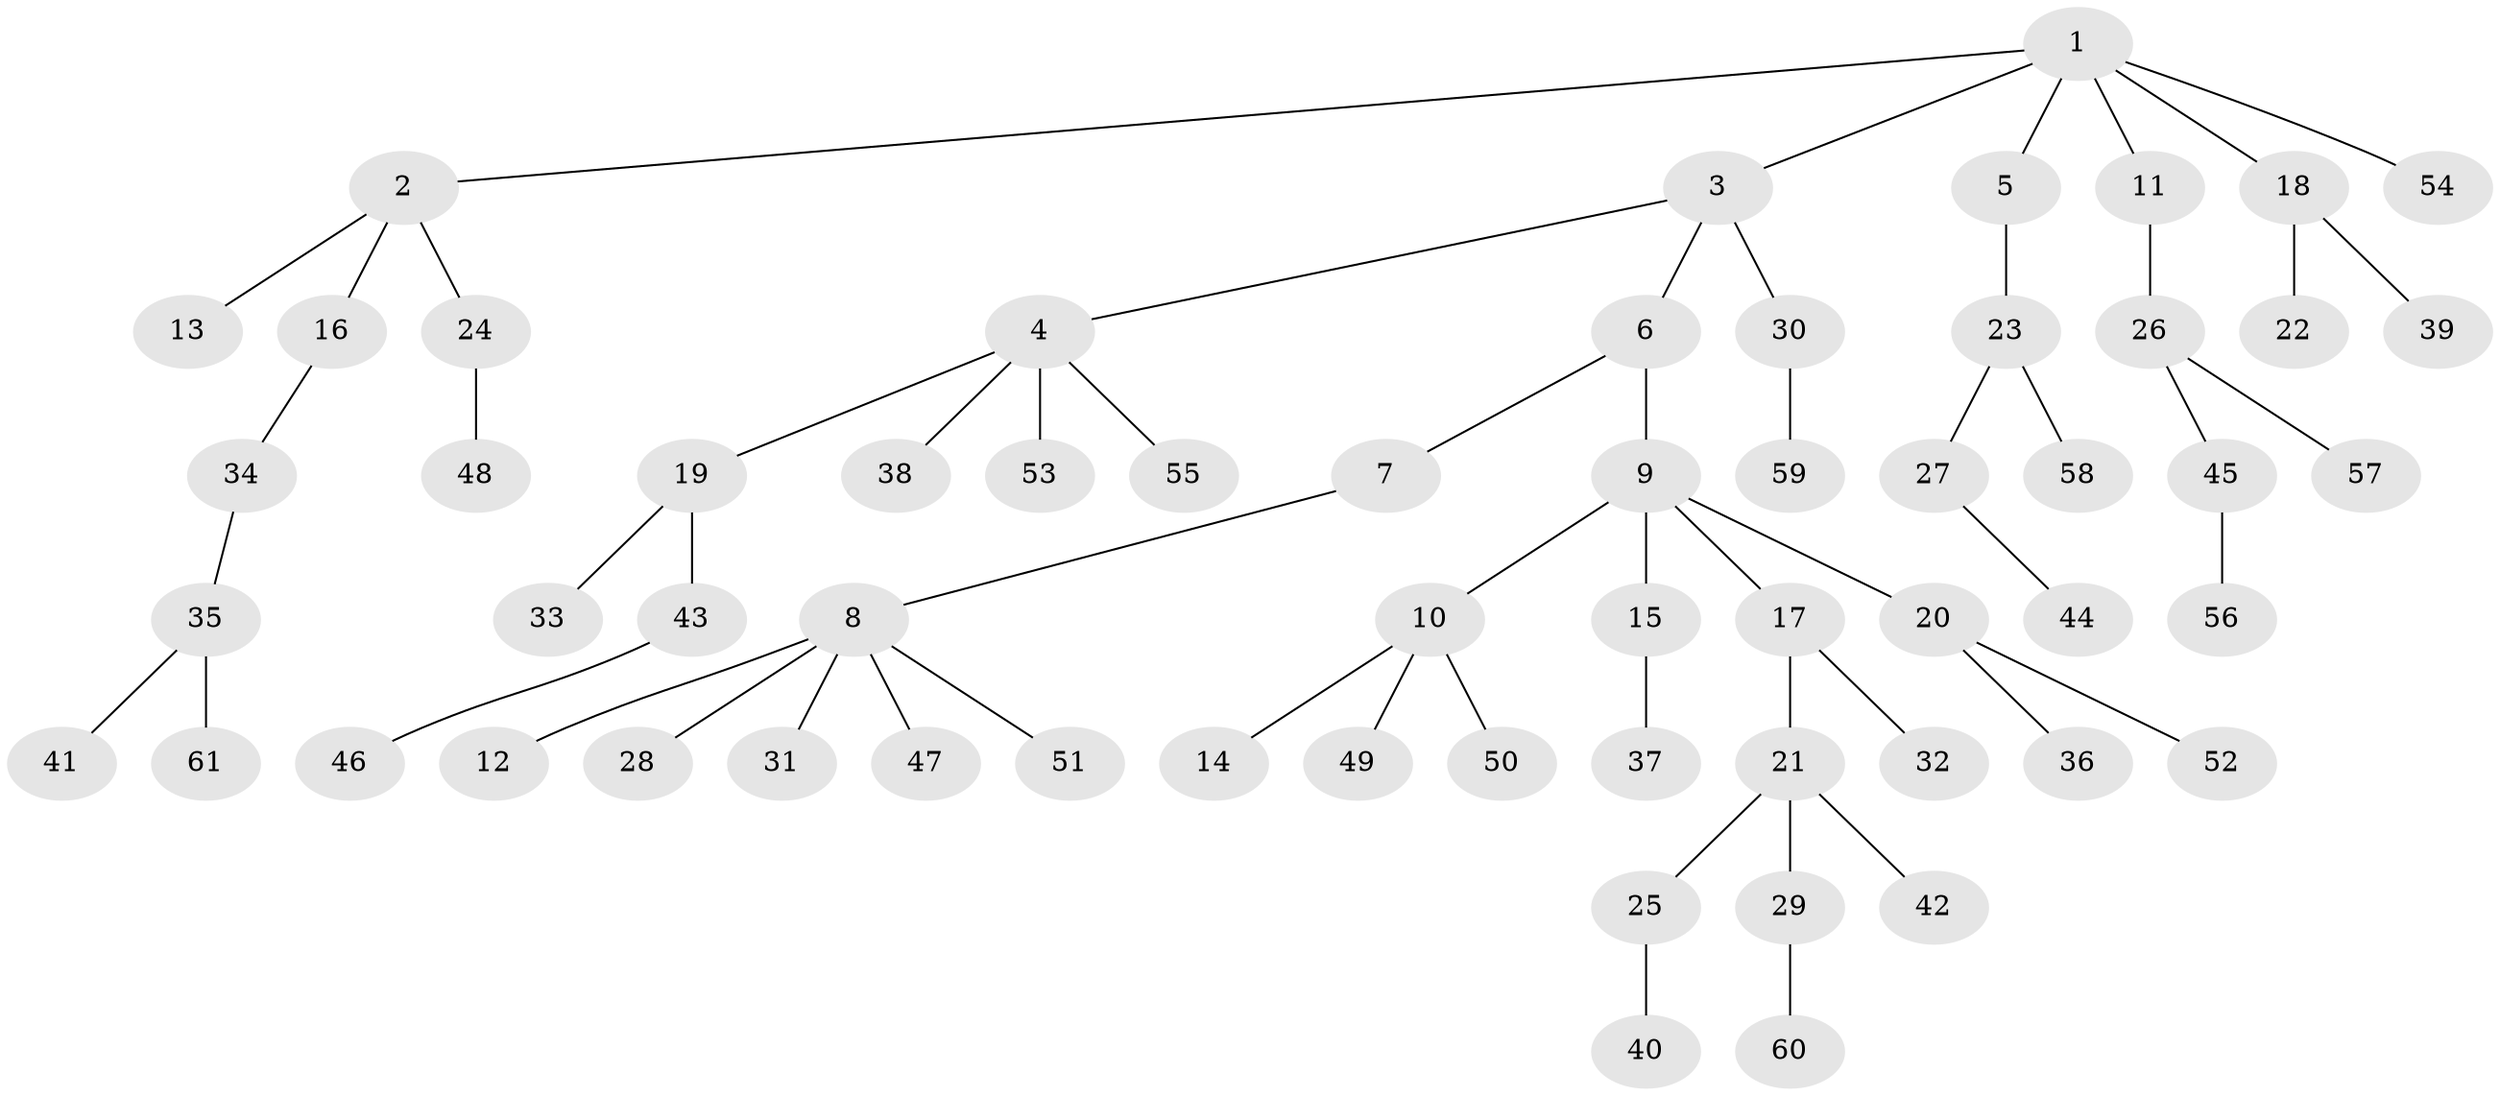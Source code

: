 // Generated by graph-tools (version 1.1) at 2025/53/03/09/25 04:53:38]
// undirected, 61 vertices, 60 edges
graph export_dot {
graph [start="1"]
  node [color=gray90,style=filled];
  1;
  2;
  3;
  4;
  5;
  6;
  7;
  8;
  9;
  10;
  11;
  12;
  13;
  14;
  15;
  16;
  17;
  18;
  19;
  20;
  21;
  22;
  23;
  24;
  25;
  26;
  27;
  28;
  29;
  30;
  31;
  32;
  33;
  34;
  35;
  36;
  37;
  38;
  39;
  40;
  41;
  42;
  43;
  44;
  45;
  46;
  47;
  48;
  49;
  50;
  51;
  52;
  53;
  54;
  55;
  56;
  57;
  58;
  59;
  60;
  61;
  1 -- 2;
  1 -- 3;
  1 -- 5;
  1 -- 11;
  1 -- 18;
  1 -- 54;
  2 -- 13;
  2 -- 16;
  2 -- 24;
  3 -- 4;
  3 -- 6;
  3 -- 30;
  4 -- 19;
  4 -- 38;
  4 -- 53;
  4 -- 55;
  5 -- 23;
  6 -- 7;
  6 -- 9;
  7 -- 8;
  8 -- 12;
  8 -- 28;
  8 -- 31;
  8 -- 47;
  8 -- 51;
  9 -- 10;
  9 -- 15;
  9 -- 17;
  9 -- 20;
  10 -- 14;
  10 -- 49;
  10 -- 50;
  11 -- 26;
  15 -- 37;
  16 -- 34;
  17 -- 21;
  17 -- 32;
  18 -- 22;
  18 -- 39;
  19 -- 33;
  19 -- 43;
  20 -- 36;
  20 -- 52;
  21 -- 25;
  21 -- 29;
  21 -- 42;
  23 -- 27;
  23 -- 58;
  24 -- 48;
  25 -- 40;
  26 -- 45;
  26 -- 57;
  27 -- 44;
  29 -- 60;
  30 -- 59;
  34 -- 35;
  35 -- 41;
  35 -- 61;
  43 -- 46;
  45 -- 56;
}
